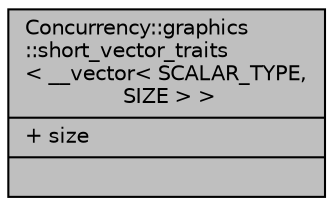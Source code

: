 digraph "Concurrency::graphics::short_vector_traits&lt; __vector&lt; SCALAR_TYPE, SIZE &gt; &gt;"
{
  edge [fontname="Helvetica",fontsize="10",labelfontname="Helvetica",labelfontsize="10"];
  node [fontname="Helvetica",fontsize="10",shape=record];
  Node1 [label="{Concurrency::graphics\l::short_vector_traits\l\< __vector\< SCALAR_TYPE,\l SIZE \> \>\n|+ size\l|}",height=0.2,width=0.4,color="black", fillcolor="grey75", style="filled", fontcolor="black"];
}
